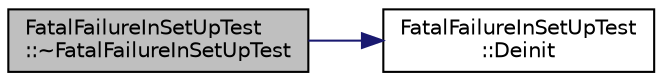 digraph "FatalFailureInSetUpTest::~FatalFailureInSetUpTest"
{
 // LATEX_PDF_SIZE
  bgcolor="transparent";
  edge [fontname="Helvetica",fontsize="10",labelfontname="Helvetica",labelfontsize="10"];
  node [fontname="Helvetica",fontsize="10",shape=record];
  rankdir="LR";
  Node1 [label="FatalFailureInSetUpTest\l::~FatalFailureInSetUpTest",height=0.2,width=0.4,color="black", fillcolor="grey75", style="filled", fontcolor="black",tooltip=" "];
  Node1 -> Node2 [color="midnightblue",fontsize="10",style="solid",fontname="Helvetica"];
  Node2 [label="FatalFailureInSetUpTest\l::Deinit",height=0.2,width=0.4,color="black",URL="$classFatalFailureInSetUpTest.html#a15b9ce9af7b34582b95871af4f8a97a4",tooltip=" "];
}
